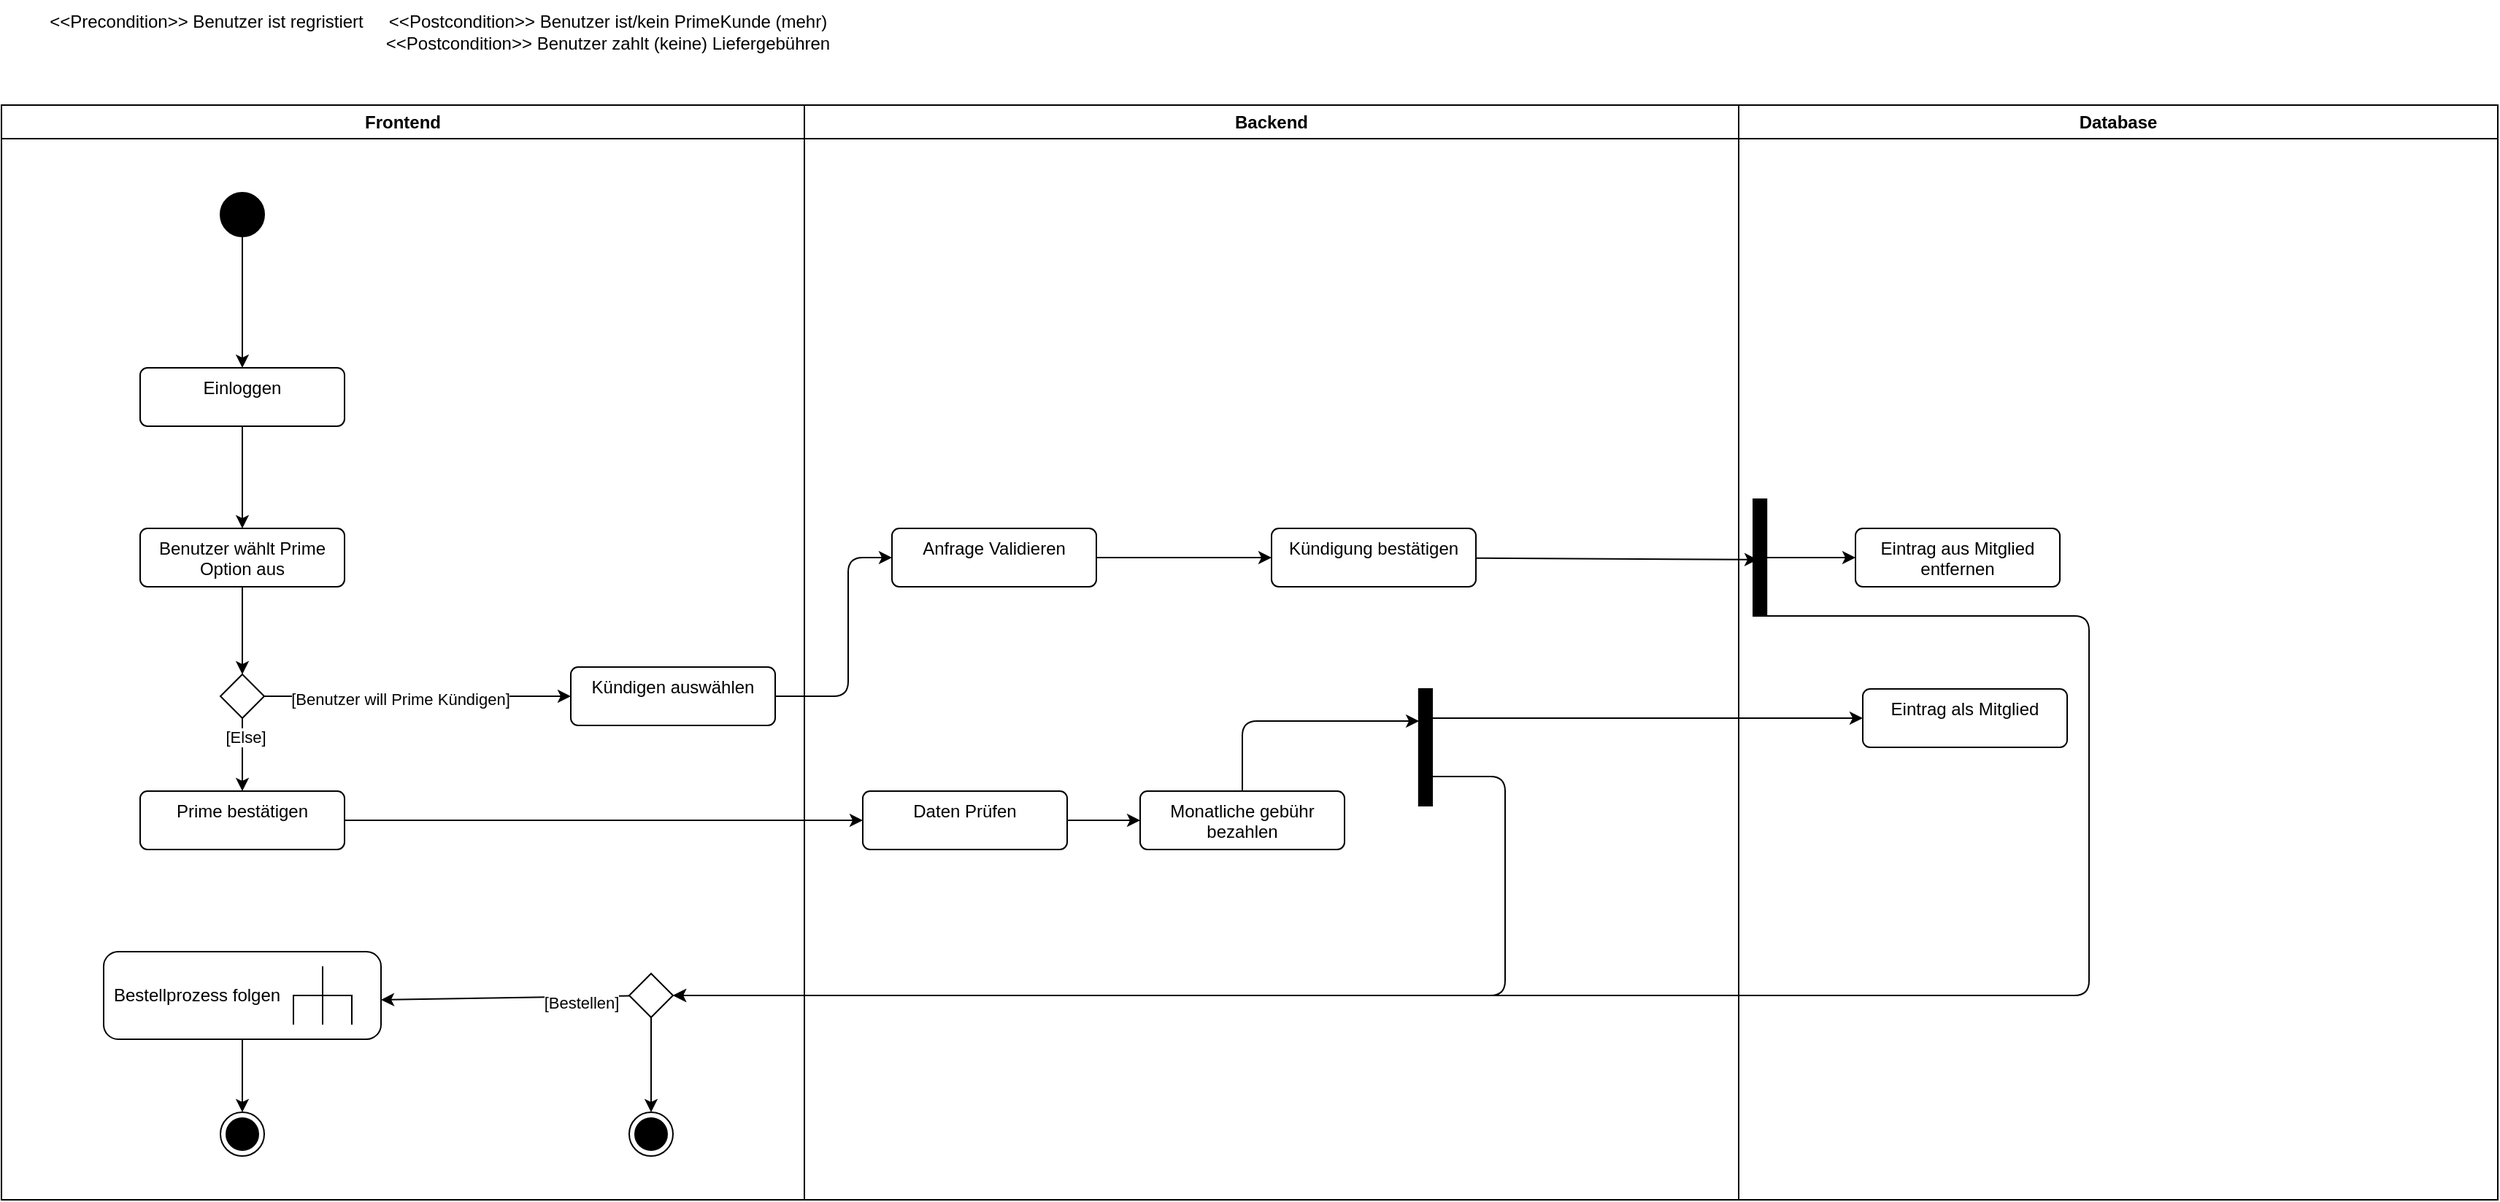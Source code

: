 <mxfile>
    <diagram id="7h_W4El4eSeyt53r-UMk" name="Page-1">
        <mxGraphModel dx="1759" dy="2035" grid="1" gridSize="10" guides="1" tooltips="1" connect="1" arrows="1" fold="1" page="1" pageScale="1" pageWidth="850" pageHeight="1100" math="0" shadow="0">
            <root>
                <mxCell id="0"/>
                <mxCell id="1" parent="0"/>
                <mxCell id="2" value="Frontend" style="swimlane;whiteSpace=wrap;html=1;" vertex="1" parent="1">
                    <mxGeometry x="50" y="70" width="550" height="750" as="geometry"/>
                </mxCell>
                <mxCell id="9" style="edgeStyle=none;html=1;entryX=0.5;entryY=0;entryDx=0;entryDy=0;" edge="1" parent="2" source="7" target="8">
                    <mxGeometry relative="1" as="geometry"/>
                </mxCell>
                <mxCell id="7" value="" style="ellipse;fillColor=strokeColor;html=1;" vertex="1" parent="2">
                    <mxGeometry x="150" y="60" width="30" height="30" as="geometry"/>
                </mxCell>
                <mxCell id="11" style="edgeStyle=none;html=1;entryX=0.5;entryY=0;entryDx=0;entryDy=0;" edge="1" parent="2" source="8" target="10">
                    <mxGeometry relative="1" as="geometry"/>
                </mxCell>
                <mxCell id="8" value="Einloggen" style="html=1;align=center;verticalAlign=top;rounded=1;absoluteArcSize=1;arcSize=10;dashed=0;whiteSpace=wrap;" vertex="1" parent="2">
                    <mxGeometry x="95" y="180" width="140" height="40" as="geometry"/>
                </mxCell>
                <mxCell id="20" style="edgeStyle=none;html=1;entryX=0.5;entryY=0;entryDx=0;entryDy=0;" edge="1" parent="2" source="42" target="19">
                    <mxGeometry relative="1" as="geometry"/>
                </mxCell>
                <mxCell id="49" value="[Else]" style="edgeLabel;html=1;align=center;verticalAlign=middle;resizable=0;points=[];" vertex="1" connectable="0" parent="20">
                    <mxGeometry x="-0.48" y="2" relative="1" as="geometry">
                        <mxPoint as="offset"/>
                    </mxGeometry>
                </mxCell>
                <mxCell id="10" value="Benutzer wählt Prime Option aus" style="html=1;align=center;verticalAlign=top;rounded=1;absoluteArcSize=1;arcSize=10;dashed=0;whiteSpace=wrap;" vertex="1" parent="2">
                    <mxGeometry x="95" y="290" width="140" height="40" as="geometry"/>
                </mxCell>
                <mxCell id="19" value="Prime bestätigen" style="html=1;align=center;verticalAlign=top;rounded=1;absoluteArcSize=1;arcSize=10;dashed=0;whiteSpace=wrap;" vertex="1" parent="2">
                    <mxGeometry x="95" y="470" width="140" height="40" as="geometry"/>
                </mxCell>
                <mxCell id="41" style="edgeStyle=none;html=1;entryX=0.5;entryY=0;entryDx=0;entryDy=0;" edge="1" parent="2" source="39" target="40">
                    <mxGeometry relative="1" as="geometry"/>
                </mxCell>
                <mxCell id="39" value="&lt;span style=&quot;color: rgb(0, 0, 0); text-align: center;&quot;&gt;Bestellprozess folgen&lt;/span&gt;" style="shape=mxgraph.uml25.behaviorAction;html=1;rounded=1;absoluteArcSize=1;arcSize=10;align=left;spacingLeft=5;whiteSpace=wrap;" vertex="1" parent="2">
                    <mxGeometry x="70" y="580" width="190" height="60" as="geometry"/>
                </mxCell>
                <mxCell id="40" value="" style="ellipse;html=1;shape=endState;fillColor=strokeColor;" vertex="1" parent="2">
                    <mxGeometry x="150" y="690" width="30" height="30" as="geometry"/>
                </mxCell>
                <mxCell id="42" value="" style="rhombus;" vertex="1" parent="2">
                    <mxGeometry x="150" y="390" width="30" height="30" as="geometry"/>
                </mxCell>
                <mxCell id="43" value="" style="edgeStyle=none;html=1;entryX=0.5;entryY=0;entryDx=0;entryDy=0;" edge="1" parent="2" source="10" target="42">
                    <mxGeometry relative="1" as="geometry">
                        <mxPoint x="245" y="400" as="sourcePoint"/>
                        <mxPoint x="245" y="540" as="targetPoint"/>
                    </mxGeometry>
                </mxCell>
                <mxCell id="44" value="Kündigen auswählen" style="html=1;align=center;verticalAlign=top;rounded=1;absoluteArcSize=1;arcSize=10;dashed=0;whiteSpace=wrap;" vertex="1" parent="2">
                    <mxGeometry x="390" y="385" width="140" height="40" as="geometry"/>
                </mxCell>
                <mxCell id="45" style="edgeStyle=none;html=1;entryX=0;entryY=0.5;entryDx=0;entryDy=0;" edge="1" parent="2" source="42" target="44">
                    <mxGeometry relative="1" as="geometry"/>
                </mxCell>
                <mxCell id="48" value="[Benutzer will Prime Kündigen]" style="edgeLabel;html=1;align=center;verticalAlign=middle;resizable=0;points=[];" vertex="1" connectable="0" parent="45">
                    <mxGeometry x="-0.118" y="-2" relative="1" as="geometry">
                        <mxPoint as="offset"/>
                    </mxGeometry>
                </mxCell>
                <mxCell id="76" style="edgeStyle=none;html=1;entryX=0.5;entryY=0;entryDx=0;entryDy=0;" edge="1" parent="2" source="67" target="75">
                    <mxGeometry relative="1" as="geometry"/>
                </mxCell>
                <mxCell id="67" value="" style="rhombus;" vertex="1" parent="2">
                    <mxGeometry x="430" y="595" width="30" height="30" as="geometry"/>
                </mxCell>
                <mxCell id="69" style="edgeStyle=none;html=1;entryX=1;entryY=0.55;entryDx=0;entryDy=0;entryPerimeter=0;" edge="1" parent="2" source="67" target="39">
                    <mxGeometry relative="1" as="geometry"/>
                </mxCell>
                <mxCell id="73" value="[Bestellen]" style="edgeLabel;html=1;align=center;verticalAlign=middle;resizable=0;points=[];" vertex="1" connectable="0" parent="69">
                    <mxGeometry x="-0.599" y="4" relative="1" as="geometry">
                        <mxPoint as="offset"/>
                    </mxGeometry>
                </mxCell>
                <mxCell id="75" value="" style="ellipse;html=1;shape=endState;fillColor=strokeColor;" vertex="1" parent="2">
                    <mxGeometry x="430" y="690" width="30" height="30" as="geometry"/>
                </mxCell>
                <mxCell id="30" style="edgeStyle=none;html=1;entryX=0;entryY=0.5;entryDx=0;entryDy=0;" edge="1" parent="1" source="19" target="47">
                    <mxGeometry relative="1" as="geometry">
                        <mxPoint x="440" y="560" as="targetPoint"/>
                    </mxGeometry>
                </mxCell>
                <mxCell id="3" value="Backend" style="swimlane;whiteSpace=wrap;html=1;" vertex="1" parent="1">
                    <mxGeometry x="600" y="70" width="640" height="750" as="geometry"/>
                </mxCell>
                <mxCell id="29" value="Monatliche gebühr bezahlen" style="html=1;align=center;verticalAlign=top;rounded=1;absoluteArcSize=1;arcSize=10;dashed=0;whiteSpace=wrap;" vertex="1" parent="3">
                    <mxGeometry x="230" y="470" width="140" height="40" as="geometry"/>
                </mxCell>
                <mxCell id="52" style="edgeStyle=none;html=1;entryX=0;entryY=0.5;entryDx=0;entryDy=0;" edge="1" parent="3" target="31">
                    <mxGeometry relative="1" as="geometry">
                        <mxPoint x="425.91" y="420" as="sourcePoint"/>
                        <mxPoint x="605" y="420" as="targetPoint"/>
                    </mxGeometry>
                </mxCell>
                <mxCell id="35" value="" style="html=1;points=[];perimeter=orthogonalPerimeter;fillColor=strokeColor;" vertex="1" parent="3">
                    <mxGeometry x="420.91" y="400" width="9.09" height="80" as="geometry"/>
                </mxCell>
                <mxCell id="50" style="edgeStyle=none;html=1;" edge="1" parent="3" source="47" target="29">
                    <mxGeometry relative="1" as="geometry"/>
                </mxCell>
                <mxCell id="47" value="Daten Prüfen" style="html=1;align=center;verticalAlign=top;rounded=1;absoluteArcSize=1;arcSize=10;dashed=0;whiteSpace=wrap;" vertex="1" parent="3">
                    <mxGeometry x="40" y="470" width="140" height="40" as="geometry"/>
                </mxCell>
                <mxCell id="51" style="edgeStyle=none;html=1;entryX=0.018;entryY=0.275;entryDx=0;entryDy=0;entryPerimeter=0;" edge="1" parent="3" source="29" target="35">
                    <mxGeometry relative="1" as="geometry">
                        <Array as="points">
                            <mxPoint x="300" y="422"/>
                        </Array>
                    </mxGeometry>
                </mxCell>
                <mxCell id="53" value="Kündigung bestätigen" style="html=1;align=center;verticalAlign=top;rounded=1;absoluteArcSize=1;arcSize=10;dashed=0;whiteSpace=wrap;" vertex="1" parent="3">
                    <mxGeometry x="320" y="290" width="140" height="40" as="geometry"/>
                </mxCell>
                <mxCell id="56" style="edgeStyle=none;html=1;" edge="1" parent="3" source="54" target="53">
                    <mxGeometry relative="1" as="geometry"/>
                </mxCell>
                <mxCell id="54" value="Anfrage Validieren" style="html=1;align=center;verticalAlign=top;rounded=1;absoluteArcSize=1;arcSize=10;dashed=0;whiteSpace=wrap;" vertex="1" parent="3">
                    <mxGeometry x="60" y="290" width="140" height="40" as="geometry"/>
                </mxCell>
                <mxCell id="55" style="edgeStyle=none;html=1;entryX=0;entryY=0.5;entryDx=0;entryDy=0;" edge="1" parent="1" source="44" target="54">
                    <mxGeometry relative="1" as="geometry">
                        <Array as="points">
                            <mxPoint x="630" y="475"/>
                            <mxPoint x="630" y="380"/>
                        </Array>
                    </mxGeometry>
                </mxCell>
                <mxCell id="68" style="edgeStyle=none;html=1;entryX=1;entryY=0.5;entryDx=0;entryDy=0;" edge="1" parent="1" source="35" target="67">
                    <mxGeometry relative="1" as="geometry">
                        <mxPoint x="510" y="656" as="targetPoint"/>
                        <Array as="points">
                            <mxPoint x="1080" y="530"/>
                            <mxPoint x="1080" y="680"/>
                        </Array>
                    </mxGeometry>
                </mxCell>
                <mxCell id="83" style="edgeStyle=none;html=1;entryX=1;entryY=0.5;entryDx=0;entryDy=0;" edge="1" parent="1" source="80" target="67">
                    <mxGeometry relative="1" as="geometry">
                        <Array as="points">
                            <mxPoint x="1480" y="420"/>
                            <mxPoint x="1480" y="680"/>
                        </Array>
                    </mxGeometry>
                </mxCell>
                <mxCell id="84" value="&amp;lt;&amp;lt;Precondition&amp;gt;&amp;gt; Benutzer ist regristiert" style="text;html=1;align=center;verticalAlign=middle;resizable=0;points=[];autosize=1;strokeColor=none;fillColor=none;" vertex="1" parent="1">
                    <mxGeometry x="70" y="-2" width="240" height="30" as="geometry"/>
                </mxCell>
                <mxCell id="85" value="&amp;lt;&amp;lt;Postcondition&amp;gt;&amp;gt; Benutzer ist/kein PrimeKunde (mehr)&lt;div&gt;&amp;lt;&amp;lt;Postcondition&amp;gt;&amp;gt; Benutzer zahlt (keine) Liefergebühren&lt;/div&gt;" style="text;html=1;align=center;verticalAlign=middle;resizable=0;points=[];autosize=1;strokeColor=none;fillColor=none;" vertex="1" parent="1">
                    <mxGeometry x="300" width="330" height="40" as="geometry"/>
                </mxCell>
                <mxCell id="4" value="Database" style="swimlane;whiteSpace=wrap;html=1;" vertex="1" parent="1">
                    <mxGeometry x="1240" y="70" width="520" height="750" as="geometry"/>
                </mxCell>
                <mxCell id="31" value="Eintrag als Mitglied" style="html=1;align=center;verticalAlign=top;rounded=1;absoluteArcSize=1;arcSize=10;dashed=0;whiteSpace=wrap;" vertex="1" parent="4">
                    <mxGeometry x="85" y="400" width="140" height="40" as="geometry"/>
                </mxCell>
                <mxCell id="60" value="Eintrag aus Mitglied entfernen" style="html=1;align=center;verticalAlign=top;rounded=1;absoluteArcSize=1;arcSize=10;dashed=0;whiteSpace=wrap;" vertex="1" parent="4">
                    <mxGeometry x="80" y="290" width="140" height="40" as="geometry"/>
                </mxCell>
                <mxCell id="82" style="edgeStyle=none;html=1;entryX=0;entryY=0.5;entryDx=0;entryDy=0;" edge="1" parent="4" source="80" target="60">
                    <mxGeometry relative="1" as="geometry"/>
                </mxCell>
                <mxCell id="80" value="" style="html=1;points=[];perimeter=orthogonalPerimeter;fillColor=strokeColor;" vertex="1" parent="4">
                    <mxGeometry x="10" y="270" width="9.09" height="80" as="geometry"/>
                </mxCell>
                <mxCell id="81" style="edgeStyle=none;html=1;entryX=0.33;entryY=0.518;entryDx=0;entryDy=0;entryPerimeter=0;" edge="1" parent="1" source="53" target="80">
                    <mxGeometry relative="1" as="geometry"/>
                </mxCell>
            </root>
        </mxGraphModel>
    </diagram>
</mxfile>